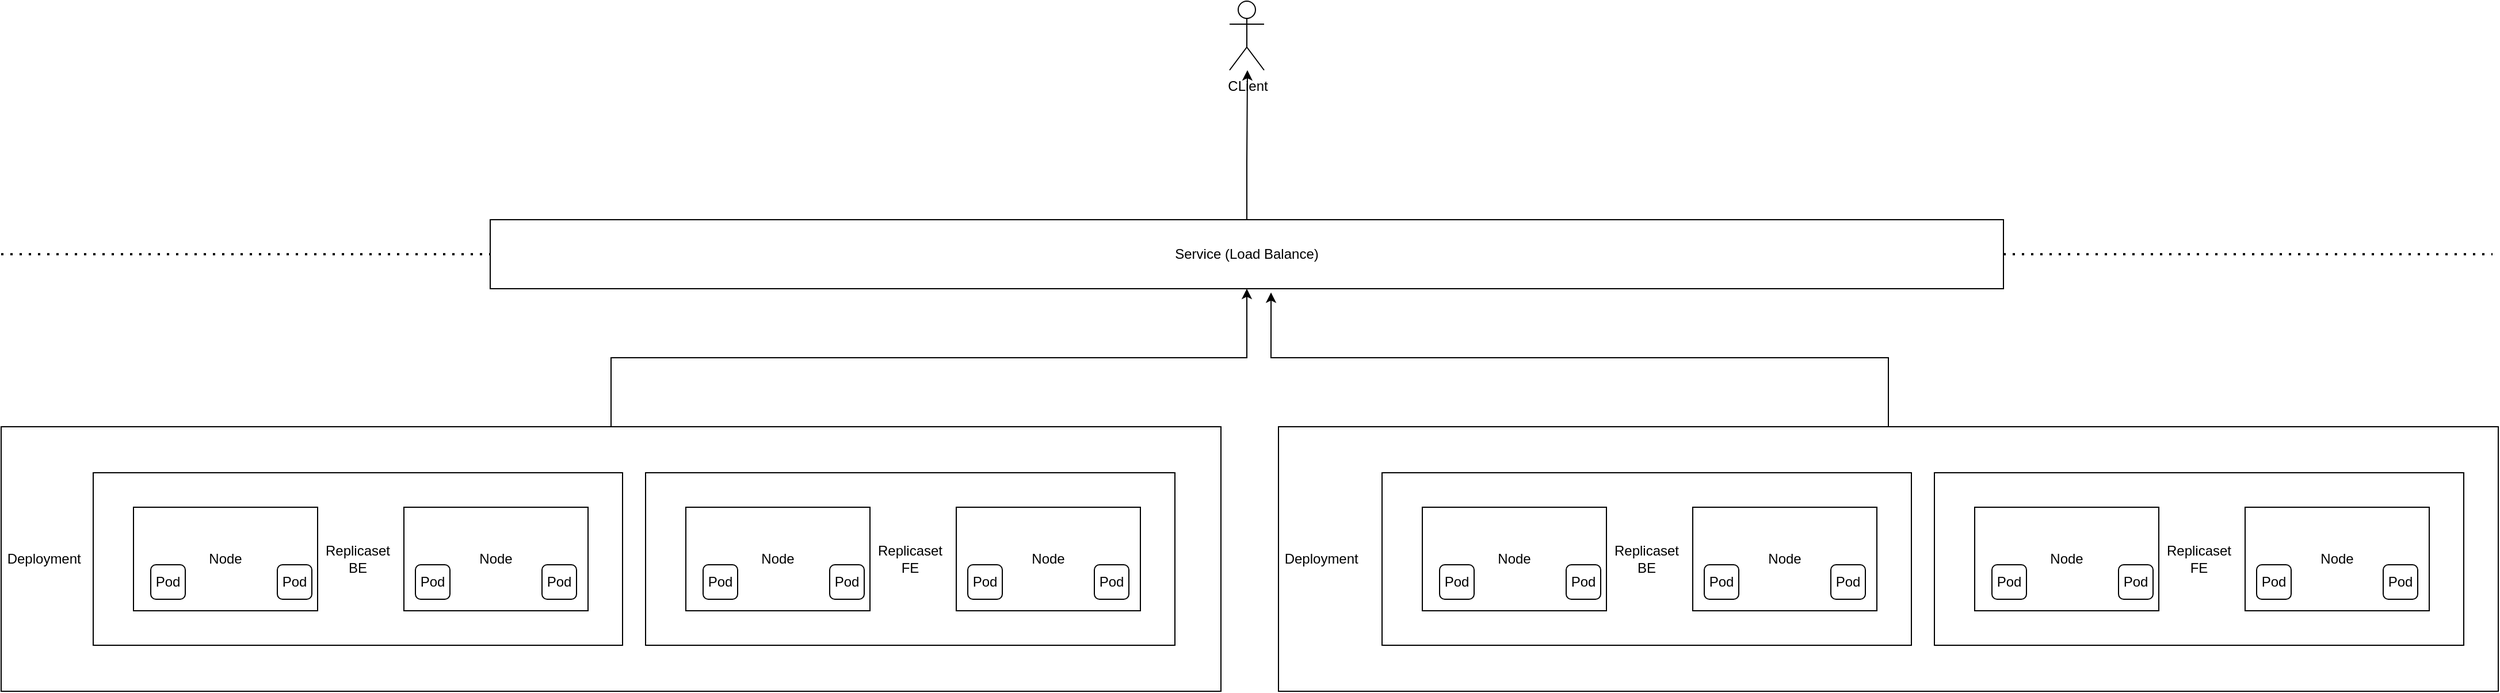 <mxfile version="15.9.1" type="github">
  <diagram id="prtHgNgQTEPvFCAcTncT" name="Page-1">
    <mxGraphModel dx="2813" dy="834" grid="1" gridSize="10" guides="1" tooltips="1" connect="1" arrows="1" fold="1" page="1" pageScale="1" pageWidth="827" pageHeight="1169" math="0" shadow="0">
      <root>
        <mxCell id="0" />
        <mxCell id="1" parent="0" />
        <mxCell id="elumgovZGRoCONuqZKSV-24" style="edgeStyle=orthogonalEdgeStyle;rounded=0;orthogonalLoop=1;jettySize=auto;html=1;entryX=0.5;entryY=1;entryDx=0;entryDy=0;" edge="1" parent="1" source="elumgovZGRoCONuqZKSV-12" target="elumgovZGRoCONuqZKSV-23">
          <mxGeometry relative="1" as="geometry" />
        </mxCell>
        <mxCell id="elumgovZGRoCONuqZKSV-12" value="&amp;nbsp;Deployment" style="rounded=0;whiteSpace=wrap;html=1;align=left;" vertex="1" parent="1">
          <mxGeometry y="380" width="1060" height="230" as="geometry" />
        </mxCell>
        <mxCell id="elumgovZGRoCONuqZKSV-11" value="Replicaset&lt;br&gt;BE" style="rounded=0;whiteSpace=wrap;html=1;" vertex="1" parent="1">
          <mxGeometry x="80" y="420" width="460" height="150" as="geometry" />
        </mxCell>
        <mxCell id="elumgovZGRoCONuqZKSV-5" value="Node" style="rounded=0;whiteSpace=wrap;html=1;" vertex="1" parent="1">
          <mxGeometry x="115" y="450" width="160" height="90" as="geometry" />
        </mxCell>
        <mxCell id="elumgovZGRoCONuqZKSV-2" value="Pod" style="rounded=1;whiteSpace=wrap;html=1;" vertex="1" parent="1">
          <mxGeometry x="130" y="500" width="30" height="30" as="geometry" />
        </mxCell>
        <mxCell id="elumgovZGRoCONuqZKSV-4" value="Pod" style="rounded=1;whiteSpace=wrap;html=1;" vertex="1" parent="1">
          <mxGeometry x="240" y="500" width="30" height="30" as="geometry" />
        </mxCell>
        <mxCell id="elumgovZGRoCONuqZKSV-6" value="Node" style="rounded=0;whiteSpace=wrap;html=1;" vertex="1" parent="1">
          <mxGeometry x="350" y="450" width="160" height="90" as="geometry" />
        </mxCell>
        <mxCell id="elumgovZGRoCONuqZKSV-7" value="Pod" style="rounded=1;whiteSpace=wrap;html=1;" vertex="1" parent="1">
          <mxGeometry x="360" y="500" width="30" height="30" as="geometry" />
        </mxCell>
        <mxCell id="elumgovZGRoCONuqZKSV-9" value="Pod" style="rounded=1;whiteSpace=wrap;html=1;" vertex="1" parent="1">
          <mxGeometry x="470" y="500" width="30" height="30" as="geometry" />
        </mxCell>
        <mxCell id="elumgovZGRoCONuqZKSV-14" value="Replicaset&lt;br&gt;FE" style="rounded=0;whiteSpace=wrap;html=1;" vertex="1" parent="1">
          <mxGeometry x="560" y="420" width="460" height="150" as="geometry" />
        </mxCell>
        <mxCell id="elumgovZGRoCONuqZKSV-15" value="Node" style="rounded=0;whiteSpace=wrap;html=1;" vertex="1" parent="1">
          <mxGeometry x="595" y="450" width="160" height="90" as="geometry" />
        </mxCell>
        <mxCell id="elumgovZGRoCONuqZKSV-16" value="Pod" style="rounded=1;whiteSpace=wrap;html=1;" vertex="1" parent="1">
          <mxGeometry x="610" y="500" width="30" height="30" as="geometry" />
        </mxCell>
        <mxCell id="elumgovZGRoCONuqZKSV-17" value="Pod" style="rounded=1;whiteSpace=wrap;html=1;" vertex="1" parent="1">
          <mxGeometry x="720" y="500" width="30" height="30" as="geometry" />
        </mxCell>
        <mxCell id="elumgovZGRoCONuqZKSV-18" value="Node" style="rounded=0;whiteSpace=wrap;html=1;" vertex="1" parent="1">
          <mxGeometry x="830" y="450" width="160" height="90" as="geometry" />
        </mxCell>
        <mxCell id="elumgovZGRoCONuqZKSV-19" value="Pod" style="rounded=1;whiteSpace=wrap;html=1;" vertex="1" parent="1">
          <mxGeometry x="840" y="500" width="30" height="30" as="geometry" />
        </mxCell>
        <mxCell id="elumgovZGRoCONuqZKSV-20" value="Pod" style="rounded=1;whiteSpace=wrap;html=1;" vertex="1" parent="1">
          <mxGeometry x="950" y="500" width="30" height="30" as="geometry" />
        </mxCell>
        <mxCell id="elumgovZGRoCONuqZKSV-28" style="edgeStyle=orthogonalEdgeStyle;rounded=0;orthogonalLoop=1;jettySize=auto;html=1;" edge="1" parent="1" source="elumgovZGRoCONuqZKSV-23" target="elumgovZGRoCONuqZKSV-27">
          <mxGeometry relative="1" as="geometry">
            <mxPoint x="520" y="90" as="targetPoint" />
            <Array as="points">
              <mxPoint x="1083" y="150" />
              <mxPoint x="1083" y="150" />
            </Array>
          </mxGeometry>
        </mxCell>
        <mxCell id="elumgovZGRoCONuqZKSV-23" value="Service (Load Balance)" style="rounded=0;whiteSpace=wrap;html=1;" vertex="1" parent="1">
          <mxGeometry x="425" y="200" width="1315" height="60" as="geometry" />
        </mxCell>
        <mxCell id="elumgovZGRoCONuqZKSV-25" value="" style="endArrow=none;dashed=1;html=1;dashPattern=1 3;strokeWidth=2;rounded=0;" edge="1" parent="1">
          <mxGeometry width="50" height="50" relative="1" as="geometry">
            <mxPoint y="230" as="sourcePoint" />
            <mxPoint x="425" y="230" as="targetPoint" />
          </mxGeometry>
        </mxCell>
        <mxCell id="elumgovZGRoCONuqZKSV-26" value="" style="endArrow=none;dashed=1;html=1;dashPattern=1 3;strokeWidth=2;rounded=0;" edge="1" parent="1">
          <mxGeometry width="50" height="50" relative="1" as="geometry">
            <mxPoint x="1740" y="230" as="sourcePoint" />
            <mxPoint x="2165" y="230" as="targetPoint" />
          </mxGeometry>
        </mxCell>
        <mxCell id="elumgovZGRoCONuqZKSV-27" value="CLient" style="shape=umlActor;verticalLabelPosition=bottom;verticalAlign=top;html=1;outlineConnect=0;" vertex="1" parent="1">
          <mxGeometry x="1067.5" y="10" width="30" height="60" as="geometry" />
        </mxCell>
        <mxCell id="elumgovZGRoCONuqZKSV-44" style="edgeStyle=orthogonalEdgeStyle;rounded=0;orthogonalLoop=1;jettySize=auto;html=1;entryX=0.516;entryY=1.055;entryDx=0;entryDy=0;entryPerimeter=0;" edge="1" parent="1" source="elumgovZGRoCONuqZKSV-29" target="elumgovZGRoCONuqZKSV-23">
          <mxGeometry relative="1" as="geometry" />
        </mxCell>
        <mxCell id="elumgovZGRoCONuqZKSV-29" value="&amp;nbsp;Deployment" style="rounded=0;whiteSpace=wrap;html=1;align=left;" vertex="1" parent="1">
          <mxGeometry x="1110" y="380" width="1060" height="230" as="geometry" />
        </mxCell>
        <mxCell id="elumgovZGRoCONuqZKSV-30" value="Replicaset&lt;br&gt;BE" style="rounded=0;whiteSpace=wrap;html=1;" vertex="1" parent="1">
          <mxGeometry x="1200" y="420" width="460" height="150" as="geometry" />
        </mxCell>
        <mxCell id="elumgovZGRoCONuqZKSV-31" value="Node" style="rounded=0;whiteSpace=wrap;html=1;" vertex="1" parent="1">
          <mxGeometry x="1235" y="450" width="160" height="90" as="geometry" />
        </mxCell>
        <mxCell id="elumgovZGRoCONuqZKSV-32" value="Pod" style="rounded=1;whiteSpace=wrap;html=1;" vertex="1" parent="1">
          <mxGeometry x="1250" y="500" width="30" height="30" as="geometry" />
        </mxCell>
        <mxCell id="elumgovZGRoCONuqZKSV-33" value="Pod" style="rounded=1;whiteSpace=wrap;html=1;" vertex="1" parent="1">
          <mxGeometry x="1360" y="500" width="30" height="30" as="geometry" />
        </mxCell>
        <mxCell id="elumgovZGRoCONuqZKSV-34" value="Node" style="rounded=0;whiteSpace=wrap;html=1;" vertex="1" parent="1">
          <mxGeometry x="1470" y="450" width="160" height="90" as="geometry" />
        </mxCell>
        <mxCell id="elumgovZGRoCONuqZKSV-35" value="Pod" style="rounded=1;whiteSpace=wrap;html=1;" vertex="1" parent="1">
          <mxGeometry x="1480" y="500" width="30" height="30" as="geometry" />
        </mxCell>
        <mxCell id="elumgovZGRoCONuqZKSV-36" value="Pod" style="rounded=1;whiteSpace=wrap;html=1;" vertex="1" parent="1">
          <mxGeometry x="1590" y="500" width="30" height="30" as="geometry" />
        </mxCell>
        <mxCell id="elumgovZGRoCONuqZKSV-37" value="Replicaset&lt;br&gt;FE" style="rounded=0;whiteSpace=wrap;html=1;" vertex="1" parent="1">
          <mxGeometry x="1680" y="420" width="460" height="150" as="geometry" />
        </mxCell>
        <mxCell id="elumgovZGRoCONuqZKSV-38" value="Node" style="rounded=0;whiteSpace=wrap;html=1;" vertex="1" parent="1">
          <mxGeometry x="1715" y="450" width="160" height="90" as="geometry" />
        </mxCell>
        <mxCell id="elumgovZGRoCONuqZKSV-39" value="Pod" style="rounded=1;whiteSpace=wrap;html=1;" vertex="1" parent="1">
          <mxGeometry x="1730" y="500" width="30" height="30" as="geometry" />
        </mxCell>
        <mxCell id="elumgovZGRoCONuqZKSV-40" value="Pod" style="rounded=1;whiteSpace=wrap;html=1;" vertex="1" parent="1">
          <mxGeometry x="1840" y="500" width="30" height="30" as="geometry" />
        </mxCell>
        <mxCell id="elumgovZGRoCONuqZKSV-41" value="Node" style="rounded=0;whiteSpace=wrap;html=1;" vertex="1" parent="1">
          <mxGeometry x="1950" y="450" width="160" height="90" as="geometry" />
        </mxCell>
        <mxCell id="elumgovZGRoCONuqZKSV-42" value="Pod" style="rounded=1;whiteSpace=wrap;html=1;" vertex="1" parent="1">
          <mxGeometry x="1960" y="500" width="30" height="30" as="geometry" />
        </mxCell>
        <mxCell id="elumgovZGRoCONuqZKSV-43" value="Pod" style="rounded=1;whiteSpace=wrap;html=1;" vertex="1" parent="1">
          <mxGeometry x="2070" y="500" width="30" height="30" as="geometry" />
        </mxCell>
      </root>
    </mxGraphModel>
  </diagram>
</mxfile>
